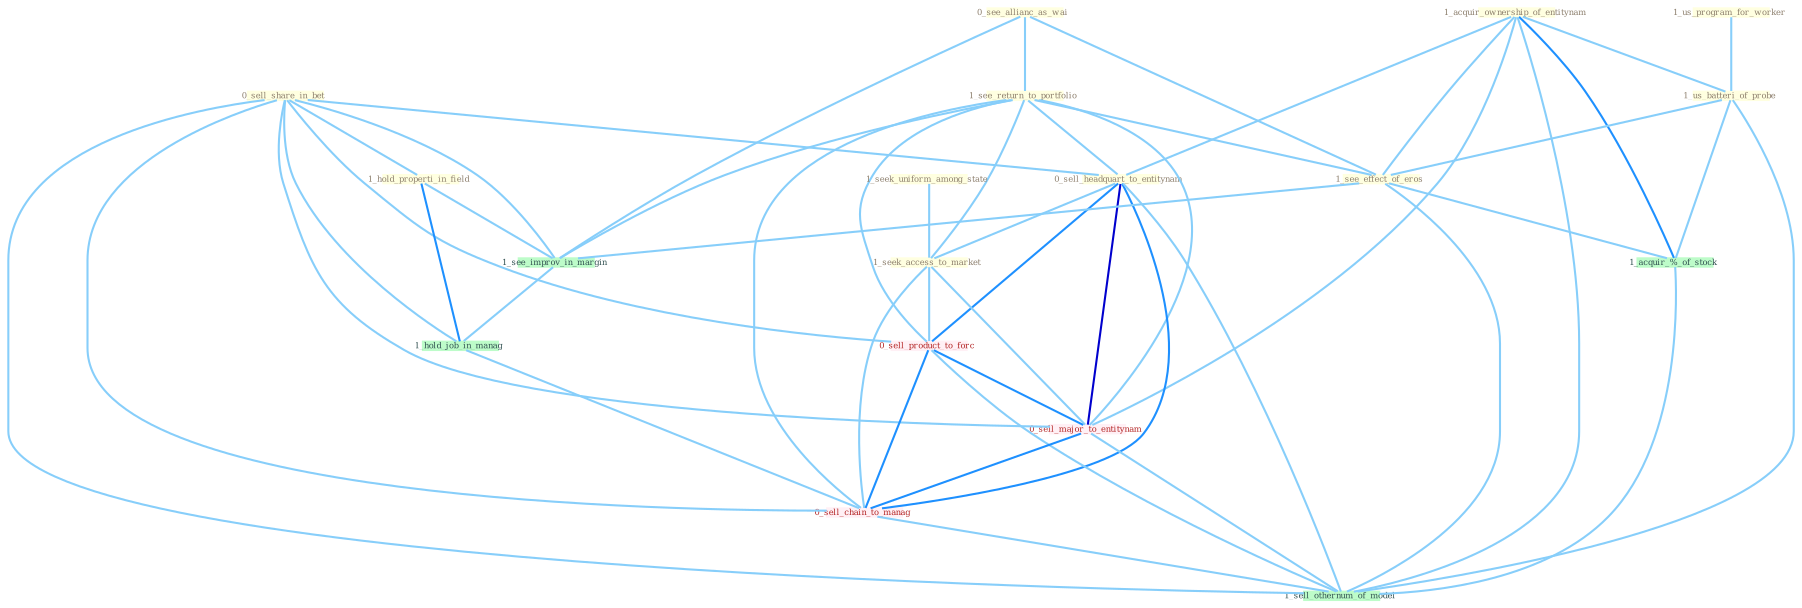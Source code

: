 Graph G{ 
    node
    [shape=polygon,style=filled,width=.5,height=.06,color="#BDFCC9",fixedsize=true,fontsize=4,
    fontcolor="#2f4f4f"];
    {node
    [color="#ffffe0", fontcolor="#8b7d6b"] "1_us_program_for_worker " "1_acquir_ownership_of_entitynam " "0_sell_share_in_bet " "1_hold_properti_in_field " "0_see_allianc_as_wai " "1_see_return_to_portfolio " "0_sell_headquart_to_entitynam " "1_us_batteri_of_probe " "1_seek_uniform_among_state " "1_seek_access_to_market " "1_see_effect_of_eros "}
{node [color="#fff0f5", fontcolor="#b22222"] "0_sell_product_to_forc " "0_sell_major_to_entitynam " "0_sell_chain_to_manag "}
edge [color="#B0E2FF"];

	"1_us_program_for_worker " -- "1_us_batteri_of_probe " [w="1", color="#87cefa" ];
	"1_acquir_ownership_of_entitynam " -- "0_sell_headquart_to_entitynam " [w="1", color="#87cefa" ];
	"1_acquir_ownership_of_entitynam " -- "1_us_batteri_of_probe " [w="1", color="#87cefa" ];
	"1_acquir_ownership_of_entitynam " -- "1_see_effect_of_eros " [w="1", color="#87cefa" ];
	"1_acquir_ownership_of_entitynam " -- "1_acquir_%_of_stock " [w="2", color="#1e90ff" , len=0.8];
	"1_acquir_ownership_of_entitynam " -- "0_sell_major_to_entitynam " [w="1", color="#87cefa" ];
	"1_acquir_ownership_of_entitynam " -- "1_sell_othernum_of_model " [w="1", color="#87cefa" ];
	"0_sell_share_in_bet " -- "1_hold_properti_in_field " [w="1", color="#87cefa" ];
	"0_sell_share_in_bet " -- "0_sell_headquart_to_entitynam " [w="1", color="#87cefa" ];
	"0_sell_share_in_bet " -- "1_see_improv_in_margin " [w="1", color="#87cefa" ];
	"0_sell_share_in_bet " -- "1_hold_job_in_manag " [w="1", color="#87cefa" ];
	"0_sell_share_in_bet " -- "0_sell_product_to_forc " [w="1", color="#87cefa" ];
	"0_sell_share_in_bet " -- "0_sell_major_to_entitynam " [w="1", color="#87cefa" ];
	"0_sell_share_in_bet " -- "0_sell_chain_to_manag " [w="1", color="#87cefa" ];
	"0_sell_share_in_bet " -- "1_sell_othernum_of_model " [w="1", color="#87cefa" ];
	"1_hold_properti_in_field " -- "1_see_improv_in_margin " [w="1", color="#87cefa" ];
	"1_hold_properti_in_field " -- "1_hold_job_in_manag " [w="2", color="#1e90ff" , len=0.8];
	"0_see_allianc_as_wai " -- "1_see_return_to_portfolio " [w="1", color="#87cefa" ];
	"0_see_allianc_as_wai " -- "1_see_effect_of_eros " [w="1", color="#87cefa" ];
	"0_see_allianc_as_wai " -- "1_see_improv_in_margin " [w="1", color="#87cefa" ];
	"1_see_return_to_portfolio " -- "0_sell_headquart_to_entitynam " [w="1", color="#87cefa" ];
	"1_see_return_to_portfolio " -- "1_seek_access_to_market " [w="1", color="#87cefa" ];
	"1_see_return_to_portfolio " -- "1_see_effect_of_eros " [w="1", color="#87cefa" ];
	"1_see_return_to_portfolio " -- "1_see_improv_in_margin " [w="1", color="#87cefa" ];
	"1_see_return_to_portfolio " -- "0_sell_product_to_forc " [w="1", color="#87cefa" ];
	"1_see_return_to_portfolio " -- "0_sell_major_to_entitynam " [w="1", color="#87cefa" ];
	"1_see_return_to_portfolio " -- "0_sell_chain_to_manag " [w="1", color="#87cefa" ];
	"0_sell_headquart_to_entitynam " -- "1_seek_access_to_market " [w="1", color="#87cefa" ];
	"0_sell_headquart_to_entitynam " -- "0_sell_product_to_forc " [w="2", color="#1e90ff" , len=0.8];
	"0_sell_headquart_to_entitynam " -- "0_sell_major_to_entitynam " [w="3", color="#0000cd" , len=0.6];
	"0_sell_headquart_to_entitynam " -- "0_sell_chain_to_manag " [w="2", color="#1e90ff" , len=0.8];
	"0_sell_headquart_to_entitynam " -- "1_sell_othernum_of_model " [w="1", color="#87cefa" ];
	"1_us_batteri_of_probe " -- "1_see_effect_of_eros " [w="1", color="#87cefa" ];
	"1_us_batteri_of_probe " -- "1_acquir_%_of_stock " [w="1", color="#87cefa" ];
	"1_us_batteri_of_probe " -- "1_sell_othernum_of_model " [w="1", color="#87cefa" ];
	"1_seek_uniform_among_state " -- "1_seek_access_to_market " [w="1", color="#87cefa" ];
	"1_seek_access_to_market " -- "0_sell_product_to_forc " [w="1", color="#87cefa" ];
	"1_seek_access_to_market " -- "0_sell_major_to_entitynam " [w="1", color="#87cefa" ];
	"1_seek_access_to_market " -- "0_sell_chain_to_manag " [w="1", color="#87cefa" ];
	"1_see_effect_of_eros " -- "1_see_improv_in_margin " [w="1", color="#87cefa" ];
	"1_see_effect_of_eros " -- "1_acquir_%_of_stock " [w="1", color="#87cefa" ];
	"1_see_effect_of_eros " -- "1_sell_othernum_of_model " [w="1", color="#87cefa" ];
	"1_see_improv_in_margin " -- "1_hold_job_in_manag " [w="1", color="#87cefa" ];
	"1_acquir_%_of_stock " -- "1_sell_othernum_of_model " [w="1", color="#87cefa" ];
	"1_hold_job_in_manag " -- "0_sell_chain_to_manag " [w="1", color="#87cefa" ];
	"0_sell_product_to_forc " -- "0_sell_major_to_entitynam " [w="2", color="#1e90ff" , len=0.8];
	"0_sell_product_to_forc " -- "0_sell_chain_to_manag " [w="2", color="#1e90ff" , len=0.8];
	"0_sell_product_to_forc " -- "1_sell_othernum_of_model " [w="1", color="#87cefa" ];
	"0_sell_major_to_entitynam " -- "0_sell_chain_to_manag " [w="2", color="#1e90ff" , len=0.8];
	"0_sell_major_to_entitynam " -- "1_sell_othernum_of_model " [w="1", color="#87cefa" ];
	"0_sell_chain_to_manag " -- "1_sell_othernum_of_model " [w="1", color="#87cefa" ];
}